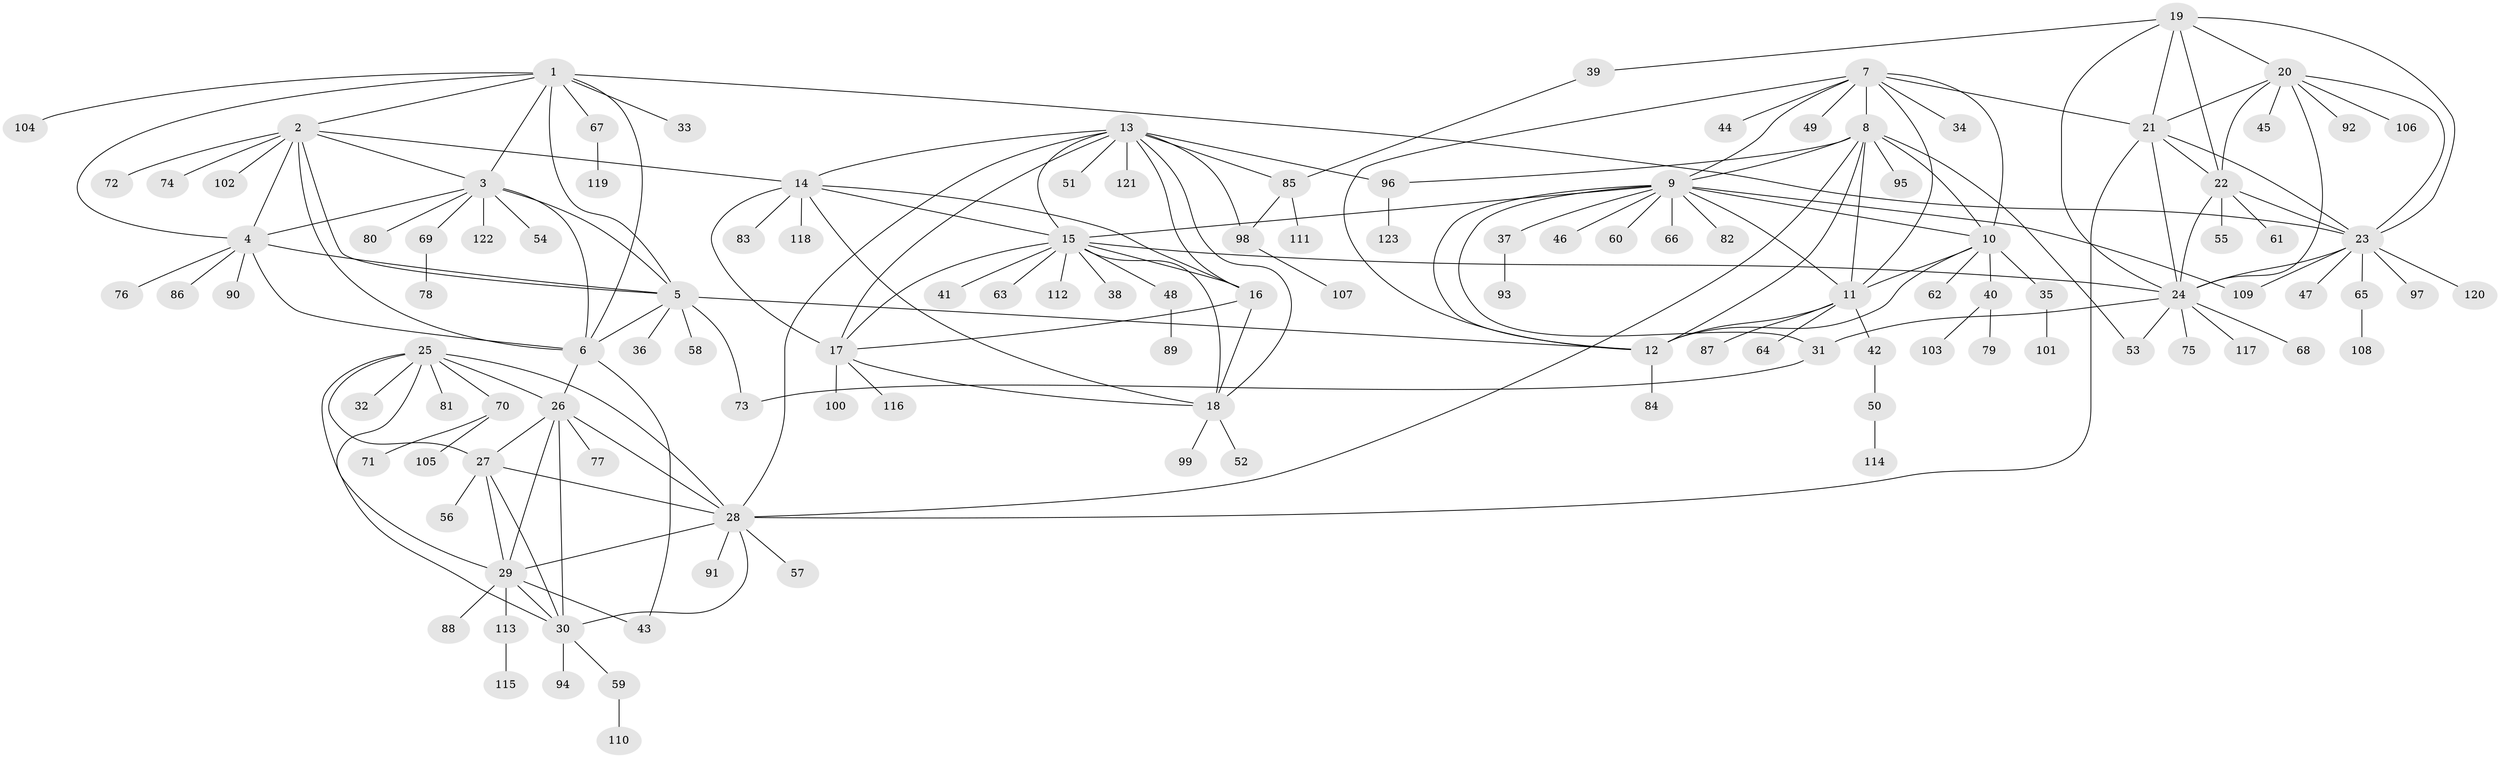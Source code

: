 // coarse degree distribution, {16: 0.010416666666666666, 7: 0.03125, 10: 0.041666666666666664, 6: 0.020833333333333332, 8: 0.03125, 15: 0.010416666666666666, 5: 0.041666666666666664, 9: 0.020833333333333332, 4: 0.03125, 3: 0.010416666666666666, 1: 0.6354166666666666, 2: 0.11458333333333333}
// Generated by graph-tools (version 1.1) at 2025/52/02/27/25 19:52:21]
// undirected, 123 vertices, 186 edges
graph export_dot {
graph [start="1"]
  node [color=gray90,style=filled];
  1;
  2;
  3;
  4;
  5;
  6;
  7;
  8;
  9;
  10;
  11;
  12;
  13;
  14;
  15;
  16;
  17;
  18;
  19;
  20;
  21;
  22;
  23;
  24;
  25;
  26;
  27;
  28;
  29;
  30;
  31;
  32;
  33;
  34;
  35;
  36;
  37;
  38;
  39;
  40;
  41;
  42;
  43;
  44;
  45;
  46;
  47;
  48;
  49;
  50;
  51;
  52;
  53;
  54;
  55;
  56;
  57;
  58;
  59;
  60;
  61;
  62;
  63;
  64;
  65;
  66;
  67;
  68;
  69;
  70;
  71;
  72;
  73;
  74;
  75;
  76;
  77;
  78;
  79;
  80;
  81;
  82;
  83;
  84;
  85;
  86;
  87;
  88;
  89;
  90;
  91;
  92;
  93;
  94;
  95;
  96;
  97;
  98;
  99;
  100;
  101;
  102;
  103;
  104;
  105;
  106;
  107;
  108;
  109;
  110;
  111;
  112;
  113;
  114;
  115;
  116;
  117;
  118;
  119;
  120;
  121;
  122;
  123;
  1 -- 2;
  1 -- 3;
  1 -- 4;
  1 -- 5;
  1 -- 6;
  1 -- 23;
  1 -- 33;
  1 -- 67;
  1 -- 104;
  2 -- 3;
  2 -- 4;
  2 -- 5;
  2 -- 6;
  2 -- 14;
  2 -- 72;
  2 -- 74;
  2 -- 102;
  3 -- 4;
  3 -- 5;
  3 -- 6;
  3 -- 54;
  3 -- 69;
  3 -- 80;
  3 -- 122;
  4 -- 5;
  4 -- 6;
  4 -- 76;
  4 -- 86;
  4 -- 90;
  5 -- 6;
  5 -- 12;
  5 -- 36;
  5 -- 58;
  5 -- 73;
  6 -- 26;
  6 -- 43;
  7 -- 8;
  7 -- 9;
  7 -- 10;
  7 -- 11;
  7 -- 12;
  7 -- 21;
  7 -- 34;
  7 -- 44;
  7 -- 49;
  8 -- 9;
  8 -- 10;
  8 -- 11;
  8 -- 12;
  8 -- 28;
  8 -- 53;
  8 -- 95;
  8 -- 96;
  9 -- 10;
  9 -- 11;
  9 -- 12;
  9 -- 15;
  9 -- 31;
  9 -- 37;
  9 -- 46;
  9 -- 60;
  9 -- 66;
  9 -- 82;
  9 -- 109;
  10 -- 11;
  10 -- 12;
  10 -- 35;
  10 -- 40;
  10 -- 62;
  11 -- 12;
  11 -- 42;
  11 -- 64;
  11 -- 87;
  12 -- 84;
  13 -- 14;
  13 -- 15;
  13 -- 16;
  13 -- 17;
  13 -- 18;
  13 -- 28;
  13 -- 51;
  13 -- 85;
  13 -- 96;
  13 -- 98;
  13 -- 121;
  14 -- 15;
  14 -- 16;
  14 -- 17;
  14 -- 18;
  14 -- 83;
  14 -- 118;
  15 -- 16;
  15 -- 17;
  15 -- 18;
  15 -- 24;
  15 -- 38;
  15 -- 41;
  15 -- 48;
  15 -- 63;
  15 -- 112;
  16 -- 17;
  16 -- 18;
  17 -- 18;
  17 -- 100;
  17 -- 116;
  18 -- 52;
  18 -- 99;
  19 -- 20;
  19 -- 21;
  19 -- 22;
  19 -- 23;
  19 -- 24;
  19 -- 39;
  20 -- 21;
  20 -- 22;
  20 -- 23;
  20 -- 24;
  20 -- 45;
  20 -- 92;
  20 -- 106;
  21 -- 22;
  21 -- 23;
  21 -- 24;
  21 -- 28;
  22 -- 23;
  22 -- 24;
  22 -- 55;
  22 -- 61;
  23 -- 24;
  23 -- 47;
  23 -- 65;
  23 -- 97;
  23 -- 109;
  23 -- 120;
  24 -- 31;
  24 -- 53;
  24 -- 68;
  24 -- 75;
  24 -- 117;
  25 -- 26;
  25 -- 27;
  25 -- 28;
  25 -- 29;
  25 -- 30;
  25 -- 32;
  25 -- 70;
  25 -- 81;
  26 -- 27;
  26 -- 28;
  26 -- 29;
  26 -- 30;
  26 -- 77;
  27 -- 28;
  27 -- 29;
  27 -- 30;
  27 -- 56;
  28 -- 29;
  28 -- 30;
  28 -- 57;
  28 -- 91;
  29 -- 30;
  29 -- 43;
  29 -- 88;
  29 -- 113;
  30 -- 59;
  30 -- 94;
  31 -- 73;
  35 -- 101;
  37 -- 93;
  39 -- 85;
  40 -- 79;
  40 -- 103;
  42 -- 50;
  48 -- 89;
  50 -- 114;
  59 -- 110;
  65 -- 108;
  67 -- 119;
  69 -- 78;
  70 -- 71;
  70 -- 105;
  85 -- 98;
  85 -- 111;
  96 -- 123;
  98 -- 107;
  113 -- 115;
}
